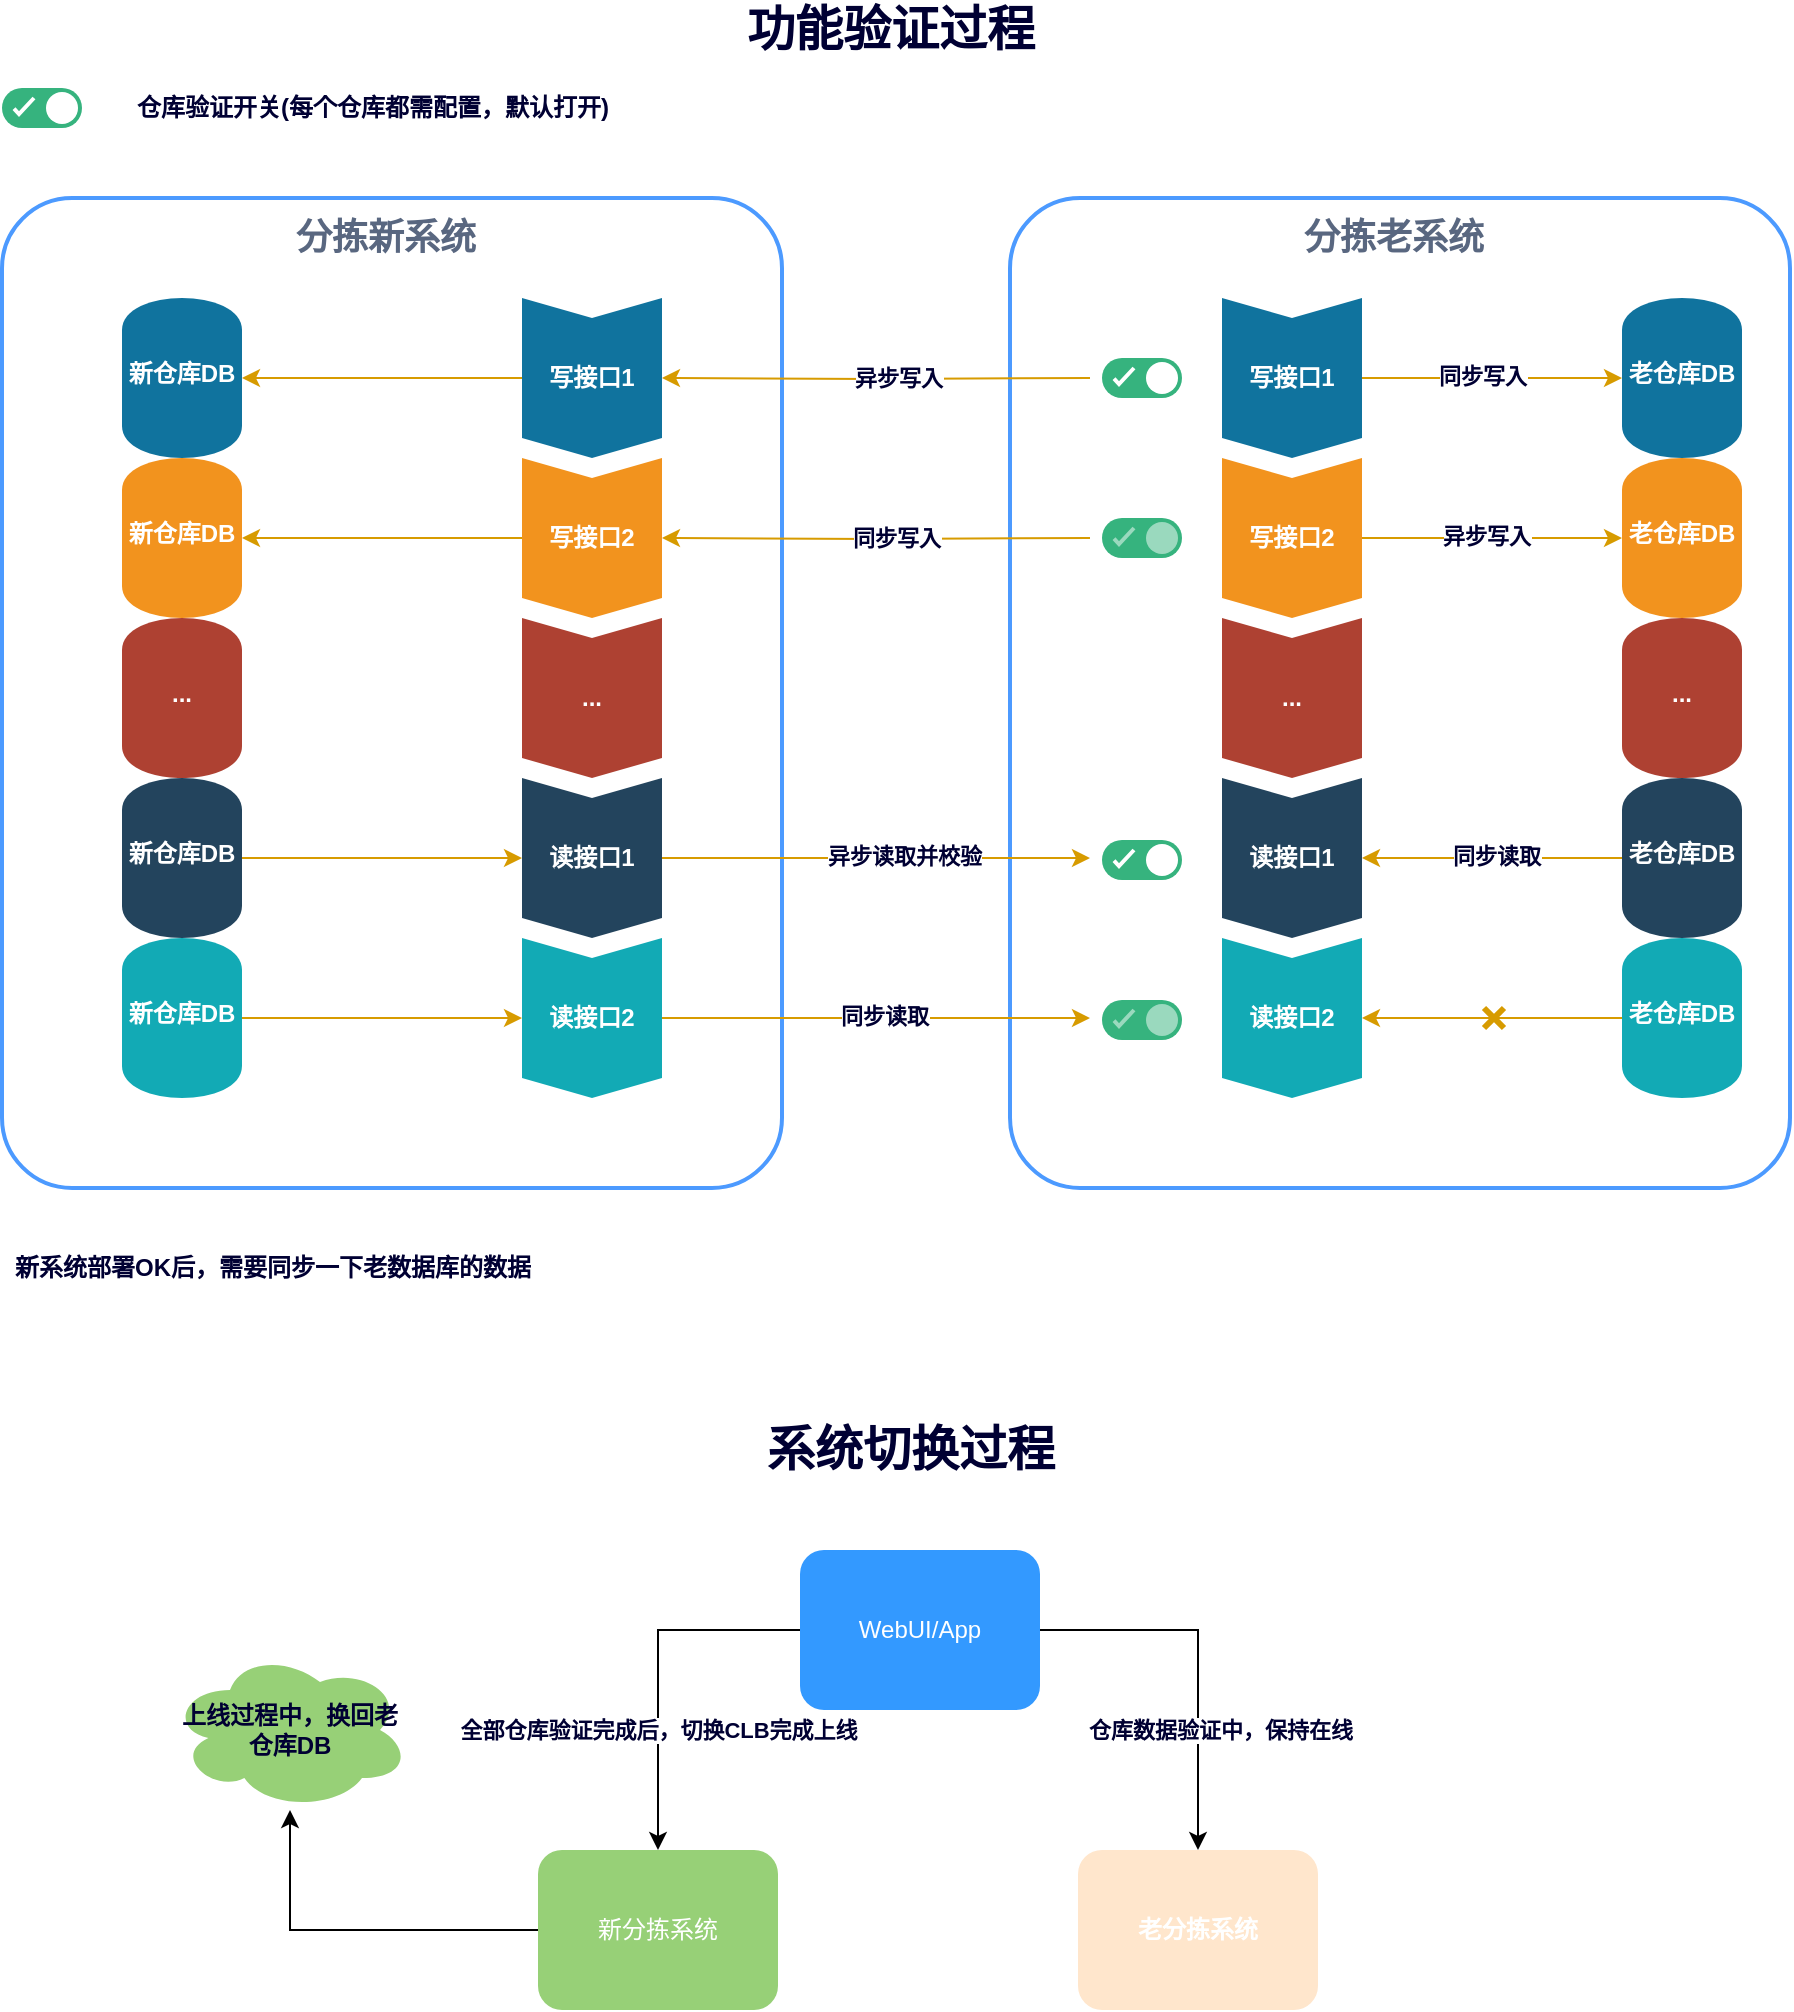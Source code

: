 <mxfile version="13.6.9" type="github">
  <diagram id="Np4Y9l7Cu0FXIEOhbT4F" name="Page-1">
    <mxGraphModel dx="1422" dy="772" grid="1" gridSize="10" guides="1" tooltips="1" connect="1" arrows="1" fold="1" page="1" pageScale="1" pageWidth="1200" pageHeight="1920" math="0" shadow="0">
      <root>
        <mxCell id="0" />
        <mxCell id="1" parent="0" />
        <mxCell id="WDI8N6Us3rYaBqZzMLqW-21" value="" style="rounded=1;arcSize=9;align=left;spacingLeft=5;strokeColor=#4C9AFF;html=1;strokeWidth=2;fontSize=12" vertex="1" parent="1">
          <mxGeometry x="600" y="109" width="390" height="495" as="geometry" />
        </mxCell>
        <mxCell id="WDI8N6Us3rYaBqZzMLqW-23" value="" style="rounded=1;arcSize=9;align=left;spacingLeft=5;strokeColor=#4C9AFF;html=1;strokeWidth=2;fontSize=12" vertex="1" parent="1">
          <mxGeometry x="96" y="109" width="390" height="495" as="geometry" />
        </mxCell>
        <mxCell id="WDI8N6Us3rYaBqZzMLqW-92" value="" style="edgeStyle=orthogonalEdgeStyle;rounded=0;jumpStyle=none;orthogonalLoop=1;jettySize=auto;html=1;fontColor=#000033;fillColor=#ffe6cc;strokeColor=#d79b00;" edge="1" parent="1" source="WDI8N6Us3rYaBqZzMLqW-8" target="WDI8N6Us3rYaBqZzMLqW-91">
          <mxGeometry relative="1" as="geometry" />
        </mxCell>
        <mxCell id="WDI8N6Us3rYaBqZzMLqW-93" value="&lt;b&gt;同步写入&lt;/b&gt;" style="edgeLabel;html=1;align=center;verticalAlign=middle;resizable=0;points=[];fontColor=#000033;" vertex="1" connectable="0" parent="WDI8N6Us3rYaBqZzMLqW-92">
          <mxGeometry x="-0.215" y="1" relative="1" as="geometry">
            <mxPoint x="9" as="offset" />
          </mxGeometry>
        </mxCell>
        <mxCell id="WDI8N6Us3rYaBqZzMLqW-8" value="&lt;font color=&quot;#ffffff&quot;&gt;写接口1&lt;/font&gt;" style="shape=step;perimeter=stepPerimeter;whiteSpace=wrap;html=1;fixedSize=1;size=10;direction=south;fillColor=#10739E;strokeColor=none;rounded=0;fontStyle=1" vertex="1" parent="1">
          <mxGeometry x="706" y="159" width="70" height="80" as="geometry" />
        </mxCell>
        <mxCell id="WDI8N6Us3rYaBqZzMLqW-95" value="" style="edgeStyle=orthogonalEdgeStyle;rounded=0;jumpStyle=none;orthogonalLoop=1;jettySize=auto;html=1;fontColor=#FFFFFF;fillColor=#ffe6cc;strokeColor=#d79b00;" edge="1" parent="1" source="WDI8N6Us3rYaBqZzMLqW-9" target="WDI8N6Us3rYaBqZzMLqW-94">
          <mxGeometry relative="1" as="geometry" />
        </mxCell>
        <mxCell id="WDI8N6Us3rYaBqZzMLqW-104" value="&lt;b&gt;&lt;font color=&quot;#000033&quot;&gt;异步写入&lt;/font&gt;&lt;/b&gt;" style="edgeLabel;html=1;align=center;verticalAlign=middle;resizable=0;points=[];fontColor=#FFFFFF;" vertex="1" connectable="0" parent="WDI8N6Us3rYaBqZzMLqW-95">
          <mxGeometry x="-0.154" y="2" relative="1" as="geometry">
            <mxPoint x="7" y="1" as="offset" />
          </mxGeometry>
        </mxCell>
        <mxCell id="WDI8N6Us3rYaBqZzMLqW-9" value="&lt;span style=&quot;color: rgb(255 , 255 , 255)&quot;&gt;写接口2&lt;/span&gt;" style="shape=step;perimeter=stepPerimeter;whiteSpace=wrap;html=1;fixedSize=1;size=10;direction=south;fillColor=#F2931E;strokeColor=none;rounded=0;fontStyle=1" vertex="1" parent="1">
          <mxGeometry x="706" y="239" width="70" height="80" as="geometry" />
        </mxCell>
        <mxCell id="WDI8N6Us3rYaBqZzMLqW-10" value="&lt;b&gt;...&lt;/b&gt;" style="shape=step;perimeter=stepPerimeter;whiteSpace=wrap;html=1;fixedSize=1;size=10;direction=south;fillColor=#AE4132;strokeColor=none;rounded=0;fontColor=#FFFFFF;" vertex="1" parent="1">
          <mxGeometry x="706" y="319" width="70" height="80" as="geometry" />
        </mxCell>
        <mxCell id="WDI8N6Us3rYaBqZzMLqW-100" value="" style="edgeStyle=orthogonalEdgeStyle;rounded=0;jumpStyle=none;orthogonalLoop=1;jettySize=auto;html=1;fontColor=#FFFFFF;fillColor=#ffe6cc;strokeColor=#d79b00;entryX=0.5;entryY=0;entryDx=0;entryDy=0;exitX=0;exitY=0.5;exitDx=0;exitDy=0;" edge="1" parent="1" source="WDI8N6Us3rYaBqZzMLqW-99" target="WDI8N6Us3rYaBqZzMLqW-11">
          <mxGeometry relative="1" as="geometry" />
        </mxCell>
        <mxCell id="WDI8N6Us3rYaBqZzMLqW-101" value="&lt;b&gt;&lt;font color=&quot;#000033&quot;&gt;同步读取&lt;/font&gt;&lt;/b&gt;" style="edgeLabel;html=1;align=center;verticalAlign=middle;resizable=0;points=[];fontColor=#FFFFFF;" vertex="1" connectable="0" parent="WDI8N6Us3rYaBqZzMLqW-100">
          <mxGeometry x="-0.262" relative="1" as="geometry">
            <mxPoint x="-15" y="-1" as="offset" />
          </mxGeometry>
        </mxCell>
        <mxCell id="WDI8N6Us3rYaBqZzMLqW-11" value="&lt;span style=&quot;color: rgb(255 , 255 , 255)&quot;&gt;读接口1&lt;/span&gt;" style="shape=step;perimeter=stepPerimeter;whiteSpace=wrap;html=1;fixedSize=1;size=10;direction=south;fillColor=#23445D;strokeColor=none;rounded=0;fontStyle=1" vertex="1" parent="1">
          <mxGeometry x="706" y="399" width="70" height="80" as="geometry" />
        </mxCell>
        <mxCell id="WDI8N6Us3rYaBqZzMLqW-103" value="" style="edgeStyle=orthogonalEdgeStyle;rounded=0;jumpStyle=none;orthogonalLoop=1;jettySize=auto;html=1;fontColor=#FFFFFF;fillColor=#ffe6cc;strokeColor=#d79b00;exitX=0;exitY=0.5;exitDx=0;exitDy=0;" edge="1" parent="1" source="WDI8N6Us3rYaBqZzMLqW-102" target="WDI8N6Us3rYaBqZzMLqW-12">
          <mxGeometry relative="1" as="geometry" />
        </mxCell>
        <mxCell id="WDI8N6Us3rYaBqZzMLqW-12" value="&lt;span style=&quot;color: rgb(255 , 255 , 255)&quot;&gt;读接口2&lt;/span&gt;" style="shape=step;perimeter=stepPerimeter;whiteSpace=wrap;html=1;fixedSize=1;size=10;direction=south;fillColor=#12AAB5;strokeColor=none;rounded=0;fontStyle=1" vertex="1" parent="1">
          <mxGeometry x="706" y="479" width="70" height="80" as="geometry" />
        </mxCell>
        <mxCell id="WDI8N6Us3rYaBqZzMLqW-47" style="edgeStyle=orthogonalEdgeStyle;rounded=0;orthogonalLoop=1;jettySize=auto;html=1;fontColor=#000033;fillColor=#ffe6cc;strokeColor=#d79b00;" edge="1" parent="1" target="WDI8N6Us3rYaBqZzMLqW-24">
          <mxGeometry relative="1" as="geometry">
            <mxPoint x="640" y="199" as="sourcePoint" />
          </mxGeometry>
        </mxCell>
        <mxCell id="WDI8N6Us3rYaBqZzMLqW-48" value="异步写入" style="edgeLabel;html=1;align=center;verticalAlign=middle;resizable=0;points=[];fontStyle=1;fontColor=#000033;" vertex="1" connectable="0" parent="WDI8N6Us3rYaBqZzMLqW-47">
          <mxGeometry x="-0.23" y="-1" relative="1" as="geometry">
            <mxPoint x="-14" as="offset" />
          </mxGeometry>
        </mxCell>
        <mxCell id="WDI8N6Us3rYaBqZzMLqW-49" style="edgeStyle=orthogonalEdgeStyle;rounded=0;orthogonalLoop=1;jettySize=auto;html=1;fontColor=#000033;fillColor=#ffe6cc;strokeColor=#d79b00;" edge="1" parent="1" target="WDI8N6Us3rYaBqZzMLqW-25">
          <mxGeometry relative="1" as="geometry">
            <mxPoint x="640" y="279" as="sourcePoint" />
          </mxGeometry>
        </mxCell>
        <mxCell id="WDI8N6Us3rYaBqZzMLqW-50" value="同步写入" style="edgeLabel;html=1;align=center;verticalAlign=middle;resizable=0;points=[];fontColor=#000033;fontStyle=1" vertex="1" connectable="0" parent="WDI8N6Us3rYaBqZzMLqW-49">
          <mxGeometry x="-0.17" y="1" relative="1" as="geometry">
            <mxPoint x="-8" y="-2" as="offset" />
          </mxGeometry>
        </mxCell>
        <mxCell id="WDI8N6Us3rYaBqZzMLqW-68" value="" style="edgeStyle=orthogonalEdgeStyle;rounded=0;orthogonalLoop=1;jettySize=auto;html=1;fontColor=#000033;fillColor=#ffe6cc;strokeColor=#d79b00;" edge="1" parent="1" source="WDI8N6Us3rYaBqZzMLqW-24" target="WDI8N6Us3rYaBqZzMLqW-67">
          <mxGeometry relative="1" as="geometry" />
        </mxCell>
        <mxCell id="WDI8N6Us3rYaBqZzMLqW-24" value="&lt;font color=&quot;#ffffff&quot;&gt;写接口1&lt;/font&gt;" style="shape=step;perimeter=stepPerimeter;whiteSpace=wrap;html=1;fixedSize=1;size=10;direction=south;fillColor=#10739E;strokeColor=none;rounded=0;fontStyle=1" vertex="1" parent="1">
          <mxGeometry x="356" y="159" width="70" height="80" as="geometry" />
        </mxCell>
        <mxCell id="WDI8N6Us3rYaBqZzMLqW-70" value="" style="edgeStyle=orthogonalEdgeStyle;rounded=0;orthogonalLoop=1;jettySize=auto;html=1;fontColor=#FFFFFF;fillColor=#ffe6cc;strokeColor=#d79b00;" edge="1" parent="1" source="WDI8N6Us3rYaBqZzMLqW-25" target="WDI8N6Us3rYaBqZzMLqW-69">
          <mxGeometry relative="1" as="geometry" />
        </mxCell>
        <mxCell id="WDI8N6Us3rYaBqZzMLqW-25" value="&lt;span style=&quot;color: rgb(255 , 255 , 255)&quot;&gt;写接口2&lt;/span&gt;" style="shape=step;perimeter=stepPerimeter;whiteSpace=wrap;html=1;fixedSize=1;size=10;direction=south;fillColor=#F2931E;strokeColor=none;rounded=0;fontStyle=1" vertex="1" parent="1">
          <mxGeometry x="356" y="239" width="70" height="80" as="geometry" />
        </mxCell>
        <mxCell id="WDI8N6Us3rYaBqZzMLqW-26" value="&lt;b&gt;...&lt;/b&gt;" style="shape=step;perimeter=stepPerimeter;whiteSpace=wrap;html=1;fixedSize=1;size=10;direction=south;fillColor=#AE4132;strokeColor=none;rounded=0;fontColor=#FFFFFF;" vertex="1" parent="1">
          <mxGeometry x="356" y="319" width="70" height="80" as="geometry" />
        </mxCell>
        <mxCell id="WDI8N6Us3rYaBqZzMLqW-27" value="&lt;span style=&quot;color: rgb(255 , 255 , 255)&quot;&gt;读接口1&lt;/span&gt;" style="shape=step;perimeter=stepPerimeter;whiteSpace=wrap;html=1;fixedSize=1;size=10;direction=south;fillColor=#23445D;strokeColor=none;rounded=0;fontStyle=1" vertex="1" parent="1">
          <mxGeometry x="356" y="399" width="70" height="80" as="geometry" />
        </mxCell>
        <mxCell id="WDI8N6Us3rYaBqZzMLqW-76" value="" style="edgeStyle=orthogonalEdgeStyle;rounded=0;orthogonalLoop=1;jettySize=auto;html=1;fontColor=#FFFFFF;fillColor=#ffe6cc;strokeColor=#d79b00;" edge="1" parent="1" source="WDI8N6Us3rYaBqZzMLqW-75" target="WDI8N6Us3rYaBqZzMLqW-28">
          <mxGeometry relative="1" as="geometry" />
        </mxCell>
        <mxCell id="WDI8N6Us3rYaBqZzMLqW-28" value="&lt;span style=&quot;color: rgb(255 , 255 , 255)&quot;&gt;读接口2&lt;/span&gt;" style="shape=step;perimeter=stepPerimeter;whiteSpace=wrap;html=1;fixedSize=1;size=10;direction=south;fillColor=#12AAB5;strokeColor=none;rounded=0;fontStyle=1" vertex="1" parent="1">
          <mxGeometry x="356" y="479" width="70" height="80" as="geometry" />
        </mxCell>
        <mxCell id="WDI8N6Us3rYaBqZzMLqW-39" value="" style="fillColor=#36B37E;strokeColor=none;rounded=1;arcSize=50;fontColor=#000033;" vertex="1" parent="1">
          <mxGeometry x="646" y="269" width="40" height="20" as="geometry" />
        </mxCell>
        <mxCell id="WDI8N6Us3rYaBqZzMLqW-40" value="" style="shape=ellipse;strokeColor=none;fillColor=#9AD9BE" vertex="1" parent="WDI8N6Us3rYaBqZzMLqW-39">
          <mxGeometry x="1" y="0.5" width="16" height="16" relative="1" as="geometry">
            <mxPoint x="-18" y="-8" as="offset" />
          </mxGeometry>
        </mxCell>
        <mxCell id="WDI8N6Us3rYaBqZzMLqW-41" value="" style="html=1;shadow=0;dashed=0;shape=mxgraph.atlassian.check;strokeColor=#9AD9BE;strokeWidth=2" vertex="1" parent="WDI8N6Us3rYaBqZzMLqW-39">
          <mxGeometry y="0.5" width="10" height="8" relative="1" as="geometry">
            <mxPoint x="6" y="-5" as="offset" />
          </mxGeometry>
        </mxCell>
        <mxCell id="WDI8N6Us3rYaBqZzMLqW-51" value="" style="fillColor=#36B37E;strokeColor=none;rounded=1;arcSize=50;fontColor=#000033;" vertex="1" parent="1">
          <mxGeometry x="646" y="430" width="40" height="20" as="geometry" />
        </mxCell>
        <mxCell id="WDI8N6Us3rYaBqZzMLqW-52" value="" style="shape=ellipse;strokeColor=none;fillColor=#ffffff" vertex="1" parent="WDI8N6Us3rYaBqZzMLqW-51">
          <mxGeometry x="1" y="0.5" width="16" height="16" relative="1" as="geometry">
            <mxPoint x="-18" y="-8" as="offset" />
          </mxGeometry>
        </mxCell>
        <mxCell id="WDI8N6Us3rYaBqZzMLqW-53" value="" style="html=1;shadow=0;dashed=0;shape=mxgraph.atlassian.check;strokeColor=#ffffff;strokeWidth=2" vertex="1" parent="WDI8N6Us3rYaBqZzMLqW-51">
          <mxGeometry y="0.5" width="10" height="8" relative="1" as="geometry">
            <mxPoint x="6" y="-5" as="offset" />
          </mxGeometry>
        </mxCell>
        <mxCell id="WDI8N6Us3rYaBqZzMLqW-56" style="edgeStyle=orthogonalEdgeStyle;orthogonalLoop=1;jettySize=auto;html=1;fontColor=#000033;fillColor=#ffe6cc;strokeColor=#d79b00;rounded=0;jumpStyle=none;entryX=0;entryY=0.5;entryDx=0;entryDy=0;" edge="1" parent="1" source="WDI8N6Us3rYaBqZzMLqW-27">
          <mxGeometry relative="1" as="geometry">
            <mxPoint x="626" y="438.5" as="sourcePoint" />
            <mxPoint x="640" y="439" as="targetPoint" />
          </mxGeometry>
        </mxCell>
        <mxCell id="WDI8N6Us3rYaBqZzMLqW-57" value="异步读取并校验" style="edgeLabel;html=1;align=center;verticalAlign=middle;resizable=0;points=[];fontColor=#000033;fontStyle=1" vertex="1" connectable="0" parent="WDI8N6Us3rYaBqZzMLqW-56">
          <mxGeometry x="-0.23" y="-1" relative="1" as="geometry">
            <mxPoint x="38" y="-2" as="offset" />
          </mxGeometry>
        </mxCell>
        <mxCell id="WDI8N6Us3rYaBqZzMLqW-58" value="" style="fillColor=#36B37E;strokeColor=none;rounded=1;arcSize=50;fontColor=#000033;" vertex="1" parent="1">
          <mxGeometry x="646" y="510" width="40" height="20" as="geometry" />
        </mxCell>
        <mxCell id="WDI8N6Us3rYaBqZzMLqW-59" value="" style="shape=ellipse;strokeColor=none;fillColor=#9AD9BE" vertex="1" parent="WDI8N6Us3rYaBqZzMLqW-58">
          <mxGeometry x="1" y="0.5" width="16" height="16" relative="1" as="geometry">
            <mxPoint x="-18" y="-8" as="offset" />
          </mxGeometry>
        </mxCell>
        <mxCell id="WDI8N6Us3rYaBqZzMLqW-60" value="" style="html=1;shadow=0;dashed=0;shape=mxgraph.atlassian.check;strokeColor=#9AD9BE;strokeWidth=2" vertex="1" parent="WDI8N6Us3rYaBqZzMLqW-58">
          <mxGeometry y="0.5" width="10" height="8" relative="1" as="geometry">
            <mxPoint x="6" y="-5" as="offset" />
          </mxGeometry>
        </mxCell>
        <mxCell id="WDI8N6Us3rYaBqZzMLqW-61" style="edgeStyle=orthogonalEdgeStyle;rounded=0;orthogonalLoop=1;jettySize=auto;html=1;fontColor=#000033;fillColor=#ffe6cc;strokeColor=#d79b00;entryX=0;entryY=0.5;entryDx=0;entryDy=0;" edge="1" parent="1" source="WDI8N6Us3rYaBqZzMLqW-28">
          <mxGeometry relative="1" as="geometry">
            <mxPoint x="626" y="518.5" as="sourcePoint" />
            <mxPoint x="640" y="519" as="targetPoint" />
          </mxGeometry>
        </mxCell>
        <mxCell id="WDI8N6Us3rYaBqZzMLqW-62" value="同步读取" style="edgeLabel;html=1;align=center;verticalAlign=middle;resizable=0;points=[];fontColor=#000033;fontStyle=1" vertex="1" connectable="0" parent="WDI8N6Us3rYaBqZzMLqW-61">
          <mxGeometry x="-0.23" y="-1" relative="1" as="geometry">
            <mxPoint x="28" y="-2" as="offset" />
          </mxGeometry>
        </mxCell>
        <mxCell id="WDI8N6Us3rYaBqZzMLqW-65" value="&lt;span style=&quot;font-size: 18px&quot;&gt;分拣老系统&lt;/span&gt;" style="fillColor=none;strokeColor=none;html=1;fontSize=11;fontStyle=0;align=left;fontColor=#596780;fontStyle=1;fontSize=11" vertex="1" parent="1">
          <mxGeometry x="745" y="109" width="100" height="40" as="geometry" />
        </mxCell>
        <mxCell id="WDI8N6Us3rYaBqZzMLqW-66" value="&lt;span style=&quot;font-size: 18px&quot;&gt;分拣新系统&lt;/span&gt;" style="fillColor=none;strokeColor=none;html=1;fontSize=11;fontStyle=0;align=left;fontColor=#596780;fontStyle=1;fontSize=11" vertex="1" parent="1">
          <mxGeometry x="241" y="109" width="100" height="40" as="geometry" />
        </mxCell>
        <mxCell id="WDI8N6Us3rYaBqZzMLqW-67" value="新仓库DB" style="shape=cylinder;whiteSpace=wrap;html=1;boundedLbl=1;backgroundOutline=1;rounded=0;fontStyle=1;strokeColor=none;fillColor=#10739E;fontColor=#FFFFFF;verticalAlign=top;" vertex="1" parent="1">
          <mxGeometry x="156" y="159" width="60" height="80" as="geometry" />
        </mxCell>
        <mxCell id="WDI8N6Us3rYaBqZzMLqW-69" value="&lt;span style=&quot;color: rgb(255 , 255 , 255)&quot;&gt;新仓库DB&lt;/span&gt;" style="shape=cylinder;whiteSpace=wrap;html=1;boundedLbl=1;backgroundOutline=1;rounded=0;fontStyle=1;strokeColor=none;fillColor=#F2931E;verticalAlign=top;" vertex="1" parent="1">
          <mxGeometry x="156" y="239" width="60" height="80" as="geometry" />
        </mxCell>
        <mxCell id="WDI8N6Us3rYaBqZzMLqW-82" style="edgeStyle=orthogonalEdgeStyle;rounded=0;orthogonalLoop=1;jettySize=auto;html=1;entryX=0.5;entryY=1;entryDx=0;entryDy=0;fontColor=#000033;fillColor=#ffe6cc;strokeColor=#d79b00;" edge="1" parent="1" source="WDI8N6Us3rYaBqZzMLqW-72" target="WDI8N6Us3rYaBqZzMLqW-27">
          <mxGeometry relative="1" as="geometry" />
        </mxCell>
        <mxCell id="WDI8N6Us3rYaBqZzMLqW-72" value="&lt;span style=&quot;color: rgb(255 , 255 , 255)&quot;&gt;新仓库DB&lt;/span&gt;" style="shape=cylinder;whiteSpace=wrap;html=1;boundedLbl=1;backgroundOutline=1;rounded=0;fontStyle=1;strokeColor=none;fillColor=#23445D;verticalAlign=top;" vertex="1" parent="1">
          <mxGeometry x="156" y="399" width="60" height="80" as="geometry" />
        </mxCell>
        <mxCell id="WDI8N6Us3rYaBqZzMLqW-75" value="&lt;span style=&quot;color: rgb(255 , 255 , 255)&quot;&gt;新仓库DB&lt;/span&gt;" style="shape=cylinder;whiteSpace=wrap;html=1;boundedLbl=1;backgroundOutline=1;rounded=0;fontStyle=1;strokeColor=none;fillColor=#12AAB5;verticalAlign=top;" vertex="1" parent="1">
          <mxGeometry x="156" y="479" width="60" height="80" as="geometry" />
        </mxCell>
        <mxCell id="WDI8N6Us3rYaBqZzMLqW-77" value="" style="fillColor=#36B37E;strokeColor=none;rounded=1;arcSize=50;fontColor=#000033;" vertex="1" parent="1">
          <mxGeometry x="96" y="54" width="40" height="20" as="geometry" />
        </mxCell>
        <mxCell id="WDI8N6Us3rYaBqZzMLqW-78" value="" style="shape=ellipse;strokeColor=none;fillColor=#ffffff" vertex="1" parent="WDI8N6Us3rYaBqZzMLqW-77">
          <mxGeometry x="1" y="0.5" width="16" height="16" relative="1" as="geometry">
            <mxPoint x="-18" y="-8" as="offset" />
          </mxGeometry>
        </mxCell>
        <mxCell id="WDI8N6Us3rYaBqZzMLqW-79" value="" style="html=1;shadow=0;dashed=0;shape=mxgraph.atlassian.check;strokeColor=#ffffff;strokeWidth=2" vertex="1" parent="WDI8N6Us3rYaBqZzMLqW-77">
          <mxGeometry y="0.5" width="10" height="8" relative="1" as="geometry">
            <mxPoint x="6" y="-5" as="offset" />
          </mxGeometry>
        </mxCell>
        <mxCell id="WDI8N6Us3rYaBqZzMLqW-80" value="仓库验证开关(每个仓库都需配置，默认打开)" style="text;html=1;align=center;verticalAlign=middle;resizable=0;points=[];autosize=1;fontColor=#000033;fontStyle=1" vertex="1" parent="1">
          <mxGeometry x="156" y="54" width="250" height="20" as="geometry" />
        </mxCell>
        <mxCell id="WDI8N6Us3rYaBqZzMLqW-86" value="&lt;b&gt;...&lt;/b&gt;" style="shape=cylinder;whiteSpace=wrap;html=1;boundedLbl=1;backgroundOutline=1;rounded=0;fontColor=#FFFFFF;strokeColor=none;fillColor=#AE4132;verticalAlign=top;" vertex="1" parent="1">
          <mxGeometry x="156" y="319" width="60" height="80" as="geometry" />
        </mxCell>
        <mxCell id="WDI8N6Us3rYaBqZzMLqW-88" value="" style="fillColor=#36B37E;strokeColor=none;rounded=1;arcSize=50;fontColor=#000033;" vertex="1" parent="1">
          <mxGeometry x="646" y="189" width="40" height="20" as="geometry" />
        </mxCell>
        <mxCell id="WDI8N6Us3rYaBqZzMLqW-89" value="" style="shape=ellipse;strokeColor=none;fillColor=#ffffff" vertex="1" parent="WDI8N6Us3rYaBqZzMLqW-88">
          <mxGeometry x="1" y="0.5" width="16" height="16" relative="1" as="geometry">
            <mxPoint x="-18" y="-8" as="offset" />
          </mxGeometry>
        </mxCell>
        <mxCell id="WDI8N6Us3rYaBqZzMLqW-90" value="" style="html=1;shadow=0;dashed=0;shape=mxgraph.atlassian.check;strokeColor=#ffffff;strokeWidth=2" vertex="1" parent="WDI8N6Us3rYaBqZzMLqW-88">
          <mxGeometry y="0.5" width="10" height="8" relative="1" as="geometry">
            <mxPoint x="6" y="-5" as="offset" />
          </mxGeometry>
        </mxCell>
        <mxCell id="WDI8N6Us3rYaBqZzMLqW-91" value="老仓库DB" style="shape=cylinder;whiteSpace=wrap;html=1;boundedLbl=1;backgroundOutline=1;rounded=0;fontStyle=1;strokeColor=none;fillColor=#10739E;verticalAlign=top;fontColor=#FFFFFF;" vertex="1" parent="1">
          <mxGeometry x="906" y="159" width="60" height="80" as="geometry" />
        </mxCell>
        <mxCell id="WDI8N6Us3rYaBqZzMLqW-94" value="&lt;span style=&quot;color: rgb(255 , 255 , 255)&quot;&gt;老仓库DB&lt;/span&gt;" style="shape=cylinder;whiteSpace=wrap;html=1;boundedLbl=1;backgroundOutline=1;rounded=0;fontStyle=1;strokeColor=none;fillColor=#F2931E;verticalAlign=top;" vertex="1" parent="1">
          <mxGeometry x="906" y="239" width="60" height="80" as="geometry" />
        </mxCell>
        <mxCell id="WDI8N6Us3rYaBqZzMLqW-97" value="&lt;b&gt;...&lt;/b&gt;" style="shape=cylinder;whiteSpace=wrap;html=1;boundedLbl=1;backgroundOutline=1;rounded=0;fontColor=#FFFFFF;strokeColor=none;fillColor=#AE4132;verticalAlign=top;" vertex="1" parent="1">
          <mxGeometry x="906" y="319" width="60" height="80" as="geometry" />
        </mxCell>
        <mxCell id="WDI8N6Us3rYaBqZzMLqW-99" value="&lt;span style=&quot;color: rgb(255 , 255 , 255)&quot;&gt;老仓库DB&lt;/span&gt;" style="shape=cylinder;whiteSpace=wrap;html=1;boundedLbl=1;backgroundOutline=1;rounded=0;fontStyle=1;strokeColor=none;fillColor=#23445D;verticalAlign=top;" vertex="1" parent="1">
          <mxGeometry x="906" y="399" width="60" height="80" as="geometry" />
        </mxCell>
        <mxCell id="WDI8N6Us3rYaBqZzMLqW-102" value="&lt;span style=&quot;color: rgb(255 , 255 , 255)&quot;&gt;老仓库DB&lt;/span&gt;" style="shape=cylinder;whiteSpace=wrap;html=1;boundedLbl=1;backgroundOutline=1;rounded=0;fontStyle=1;strokeColor=none;fillColor=#12AAB5;verticalAlign=top;" vertex="1" parent="1">
          <mxGeometry x="906" y="479" width="60" height="80" as="geometry" />
        </mxCell>
        <mxCell id="WDI8N6Us3rYaBqZzMLqW-107" value="" style="shape=umlDestroy;whiteSpace=wrap;html=1;strokeWidth=3;fillColor=#ffe6cc;strokeColor=#d79b00;" vertex="1" parent="1">
          <mxGeometry x="837" y="514" width="10" height="10" as="geometry" />
        </mxCell>
        <mxCell id="WDI8N6Us3rYaBqZzMLqW-109" value="&lt;b&gt;&lt;font color=&quot;#000033&quot;&gt;新系统部署OK后，需要同步一下老数据库的数据&lt;/font&gt;&lt;/b&gt;" style="text;html=1;align=center;verticalAlign=middle;resizable=0;points=[];autosize=1;fontColor=#FFFFFF;" vertex="1" parent="1">
          <mxGeometry x="96" y="634" width="270" height="20" as="geometry" />
        </mxCell>
        <mxCell id="WDI8N6Us3rYaBqZzMLqW-118" value="" style="edgeStyle=orthogonalEdgeStyle;rounded=0;jumpStyle=none;orthogonalLoop=1;jettySize=auto;html=1;fontColor=#000033;" edge="1" parent="1" source="WDI8N6Us3rYaBqZzMLqW-110" target="WDI8N6Us3rYaBqZzMLqW-117">
          <mxGeometry relative="1" as="geometry" />
        </mxCell>
        <mxCell id="WDI8N6Us3rYaBqZzMLqW-110" value="新分拣系统" style="shape=ext;rounded=1;html=1;whiteSpace=wrap;fillColor=#97D077;fontColor=#FFFFFF;strokeColor=none;" vertex="1" parent="1">
          <mxGeometry x="364" y="935" width="120" height="80" as="geometry" />
        </mxCell>
        <mxCell id="WDI8N6Us3rYaBqZzMLqW-111" value="&lt;b&gt;老分拣系统&lt;/b&gt;" style="shape=ext;rounded=1;html=1;whiteSpace=wrap;fillColor=#ffe6cc;strokeColor=none;fontColor=#FFFFFF;" vertex="1" parent="1">
          <mxGeometry x="634" y="935" width="120" height="80" as="geometry" />
        </mxCell>
        <mxCell id="WDI8N6Us3rYaBqZzMLqW-113" style="edgeStyle=orthogonalEdgeStyle;rounded=0;jumpStyle=none;orthogonalLoop=1;jettySize=auto;html=1;fontColor=#FFFFFF;fontStyle=1" edge="1" parent="1" source="WDI8N6Us3rYaBqZzMLqW-112" target="WDI8N6Us3rYaBqZzMLqW-111">
          <mxGeometry relative="1" as="geometry" />
        </mxCell>
        <mxCell id="WDI8N6Us3rYaBqZzMLqW-114" value="仓库数据验证中，保持在线" style="edgeLabel;html=1;align=center;verticalAlign=middle;resizable=0;points=[];fontColor=#000033;fontStyle=1" vertex="1" connectable="0" parent="WDI8N6Us3rYaBqZzMLqW-113">
          <mxGeometry x="-0.333" relative="1" as="geometry">
            <mxPoint x="27" y="50" as="offset" />
          </mxGeometry>
        </mxCell>
        <mxCell id="WDI8N6Us3rYaBqZzMLqW-115" style="edgeStyle=orthogonalEdgeStyle;rounded=0;jumpStyle=none;orthogonalLoop=1;jettySize=auto;html=1;fontColor=#000033;" edge="1" parent="1" source="WDI8N6Us3rYaBqZzMLqW-112" target="WDI8N6Us3rYaBqZzMLqW-110">
          <mxGeometry relative="1" as="geometry" />
        </mxCell>
        <mxCell id="WDI8N6Us3rYaBqZzMLqW-116" value="全部仓库验证完成后，切换CLB完成上线" style="edgeLabel;html=1;align=center;verticalAlign=middle;resizable=0;points=[];fontColor=#000033;fontStyle=1" vertex="1" connectable="0" parent="WDI8N6Us3rYaBqZzMLqW-115">
          <mxGeometry x="-0.215" y="37" relative="1" as="geometry">
            <mxPoint x="-37" y="50" as="offset" />
          </mxGeometry>
        </mxCell>
        <mxCell id="WDI8N6Us3rYaBqZzMLqW-112" value="WebUI/App" style="shape=ext;rounded=1;html=1;whiteSpace=wrap;fontColor=#FFFFFF;strokeColor=none;fillColor=#3399FF;" vertex="1" parent="1">
          <mxGeometry x="495" y="785" width="120" height="80" as="geometry" />
        </mxCell>
        <mxCell id="WDI8N6Us3rYaBqZzMLqW-117" value="上线过程中，换回老仓库DB" style="ellipse;shape=cloud;whiteSpace=wrap;html=1;rounded=1;strokeColor=none;fillColor=#97D077;fontColor=#000033;fontStyle=1" vertex="1" parent="1">
          <mxGeometry x="180" y="835" width="120" height="80" as="geometry" />
        </mxCell>
        <mxCell id="WDI8N6Us3rYaBqZzMLqW-119" value="系统切换过程" style="text;html=1;align=center;verticalAlign=middle;resizable=0;points=[];autosize=1;fontColor=#000033;fontStyle=1;fontSize=24;" vertex="1" parent="1">
          <mxGeometry x="470" y="720" width="160" height="30" as="geometry" />
        </mxCell>
        <mxCell id="WDI8N6Us3rYaBqZzMLqW-120" value="功能验证过程" style="text;html=1;align=center;verticalAlign=middle;resizable=0;points=[];autosize=1;fontColor=#000033;fontStyle=1;fontSize=24;" vertex="1" parent="1">
          <mxGeometry x="460" y="10" width="160" height="30" as="geometry" />
        </mxCell>
      </root>
    </mxGraphModel>
  </diagram>
</mxfile>
